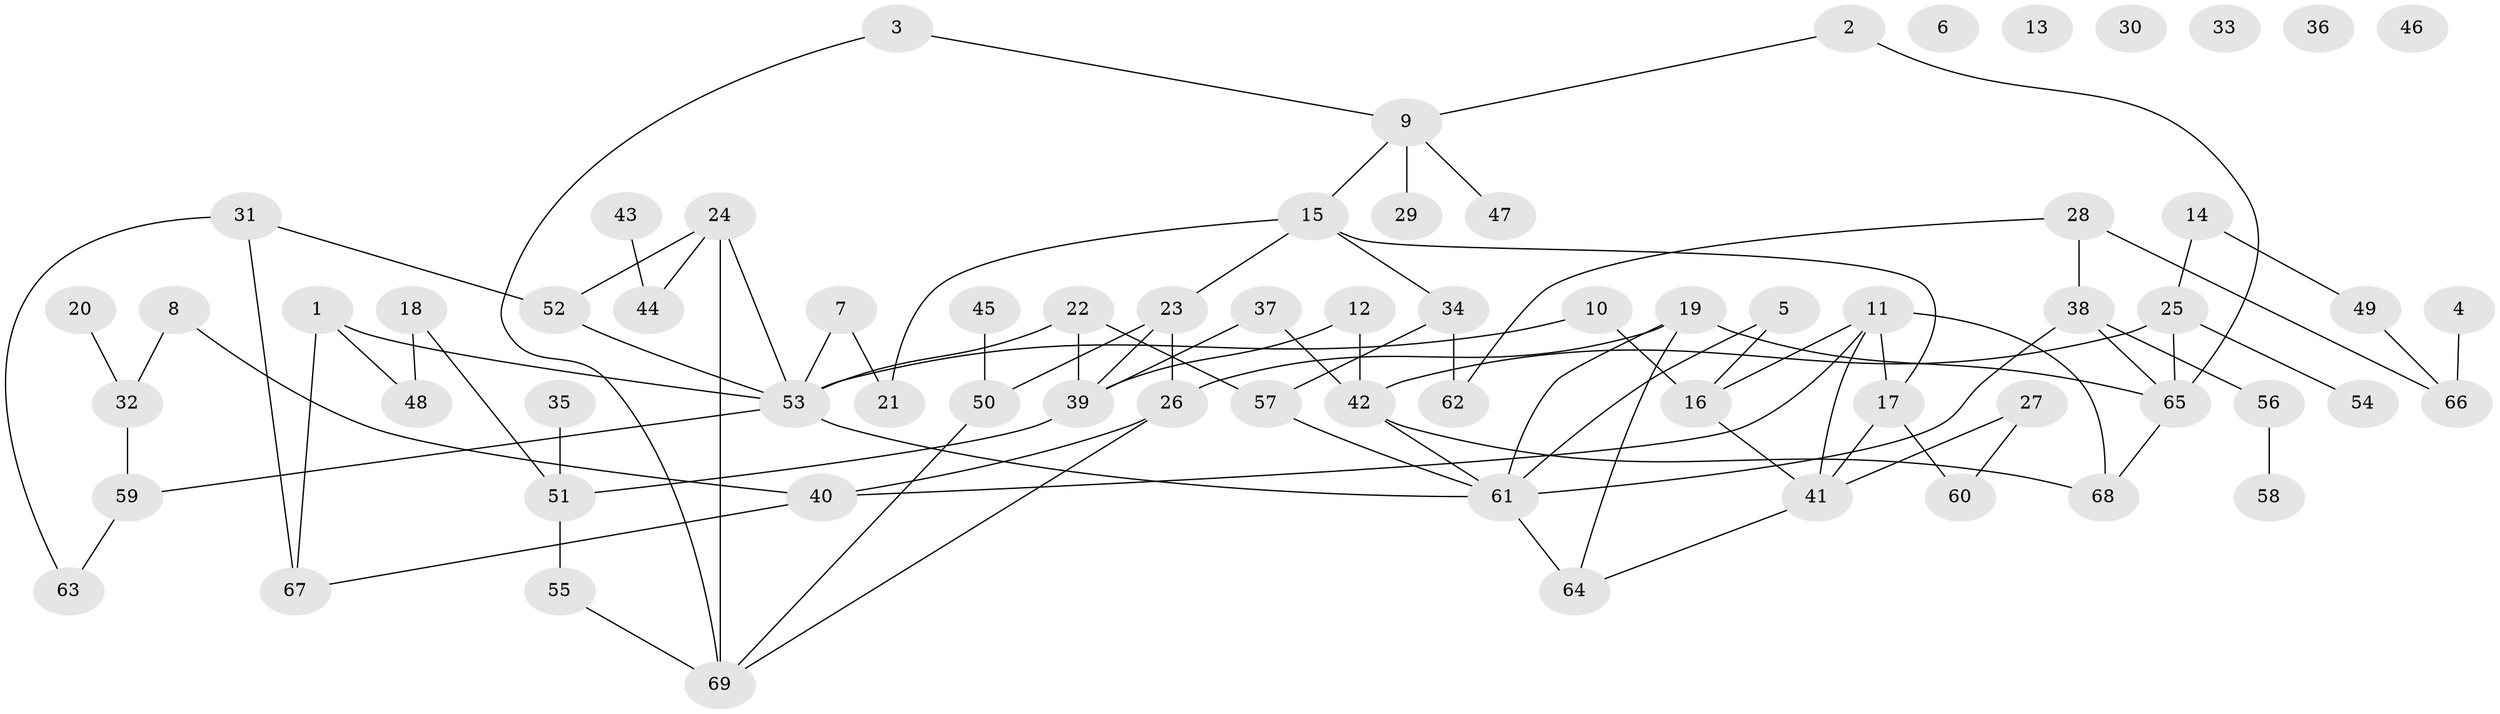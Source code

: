 // coarse degree distribution, {2: 0.1111111111111111, 0: 0.2222222222222222, 3: 0.18518518518518517, 4: 0.14814814814814814, 5: 0.07407407407407407, 1: 0.18518518518518517, 7: 0.037037037037037035, 11: 0.037037037037037035}
// Generated by graph-tools (version 1.1) at 2025/42/03/04/25 21:42:48]
// undirected, 69 vertices, 93 edges
graph export_dot {
graph [start="1"]
  node [color=gray90,style=filled];
  1;
  2;
  3;
  4;
  5;
  6;
  7;
  8;
  9;
  10;
  11;
  12;
  13;
  14;
  15;
  16;
  17;
  18;
  19;
  20;
  21;
  22;
  23;
  24;
  25;
  26;
  27;
  28;
  29;
  30;
  31;
  32;
  33;
  34;
  35;
  36;
  37;
  38;
  39;
  40;
  41;
  42;
  43;
  44;
  45;
  46;
  47;
  48;
  49;
  50;
  51;
  52;
  53;
  54;
  55;
  56;
  57;
  58;
  59;
  60;
  61;
  62;
  63;
  64;
  65;
  66;
  67;
  68;
  69;
  1 -- 48;
  1 -- 53;
  1 -- 67;
  2 -- 9;
  2 -- 65;
  3 -- 9;
  3 -- 69;
  4 -- 66;
  5 -- 16;
  5 -- 61;
  7 -- 21;
  7 -- 53;
  8 -- 32;
  8 -- 40;
  9 -- 15;
  9 -- 29;
  9 -- 47;
  10 -- 16;
  10 -- 53;
  11 -- 16;
  11 -- 17;
  11 -- 40;
  11 -- 41;
  11 -- 68;
  12 -- 39;
  12 -- 42;
  14 -- 25;
  14 -- 49;
  15 -- 17;
  15 -- 21;
  15 -- 23;
  15 -- 34;
  16 -- 41;
  17 -- 41;
  17 -- 60;
  18 -- 48;
  18 -- 51;
  19 -- 26;
  19 -- 61;
  19 -- 64;
  19 -- 65;
  20 -- 32;
  22 -- 39;
  22 -- 53;
  22 -- 57;
  23 -- 26;
  23 -- 39;
  23 -- 50;
  24 -- 44;
  24 -- 52;
  24 -- 53;
  24 -- 69;
  25 -- 42;
  25 -- 54;
  25 -- 65;
  26 -- 40;
  26 -- 69;
  27 -- 41;
  27 -- 60;
  28 -- 38;
  28 -- 62;
  28 -- 66;
  31 -- 52;
  31 -- 63;
  31 -- 67;
  32 -- 59;
  34 -- 57;
  34 -- 62;
  35 -- 51;
  37 -- 39;
  37 -- 42;
  38 -- 56;
  38 -- 61;
  38 -- 65;
  39 -- 51;
  40 -- 67;
  41 -- 64;
  42 -- 61;
  42 -- 68;
  43 -- 44;
  45 -- 50;
  49 -- 66;
  50 -- 69;
  51 -- 55;
  52 -- 53;
  53 -- 59;
  53 -- 61;
  55 -- 69;
  56 -- 58;
  57 -- 61;
  59 -- 63;
  61 -- 64;
  65 -- 68;
}
